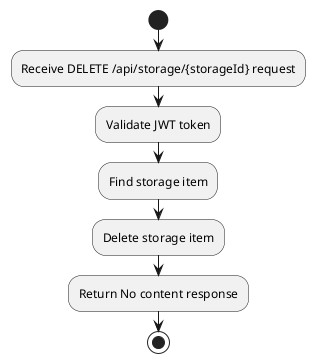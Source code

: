 @startuml
start

:Receive DELETE /api/storage/{storageId} request;
:Validate JWT token;

:Find storage item;
:Delete storage item;

:Return No content response;
stop
@enduml
